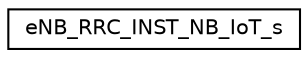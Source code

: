 digraph "Graphical Class Hierarchy"
{
 // LATEX_PDF_SIZE
  edge [fontname="Helvetica",fontsize="10",labelfontname="Helvetica",labelfontsize="10"];
  node [fontname="Helvetica",fontsize="10",shape=record];
  rankdir="LR";
  Node0 [label="eNB_RRC_INST_NB_IoT_s",height=0.2,width=0.4,color="black", fillcolor="white", style="filled",URL="$structeNB__RRC__INST__NB__IoT__s.html",tooltip=" "];
}
